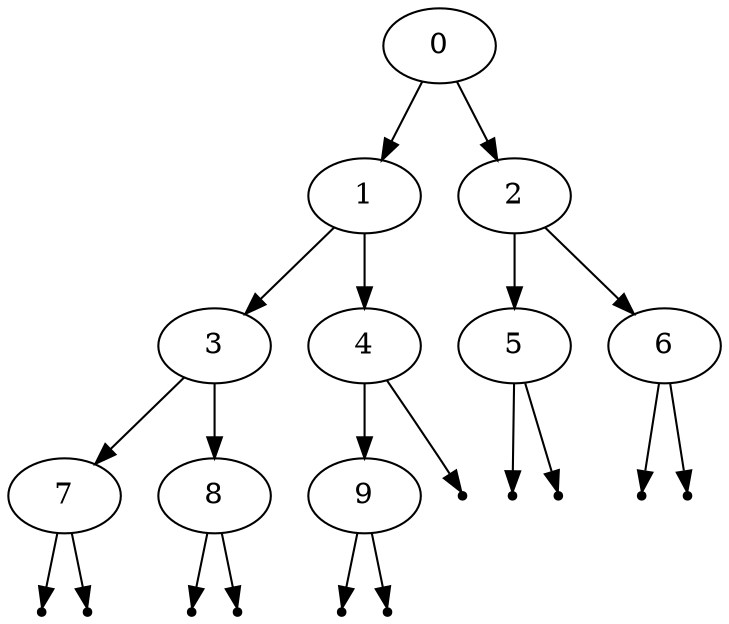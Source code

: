 digraph {
graph [ordering="out"];
Node0 [label=0];
Node1 [label=1];
Node0 -> Node1;
Node2 [label=2];
Node0 -> Node2;
Node3 [label=3];
Node1 -> Node3;
Node4 [label=4];
Node1 -> Node4;
Node5 [label=5];
Node2 -> Node5;
Node6 [label=6];
Node2 -> Node6;
Node7 [label=7];
Node3 -> Node7;
Node8 [label=8];
Node3 -> Node8;
Node9 [label=9];
Node4 -> Node9;
Null0 [shape=point];
Node4 -> Null0;
Null1 [shape=point];
Node5 -> Null1;
Null2 [shape=point];
Node5 -> Null2;
Null3 [shape=point];
Node6 -> Null3;
Null4 [shape=point];
Node6 -> Null4;
Null5 [shape=point];
Node7 -> Null5;
Null6 [shape=point];
Node7 -> Null6;
Null7 [shape=point];
Node8 -> Null7;
Null8 [shape=point];
Node8 -> Null8;
Null9 [shape=point];
Node9 -> Null9;
Null10 [shape=point];
Node9 -> Null10;
}